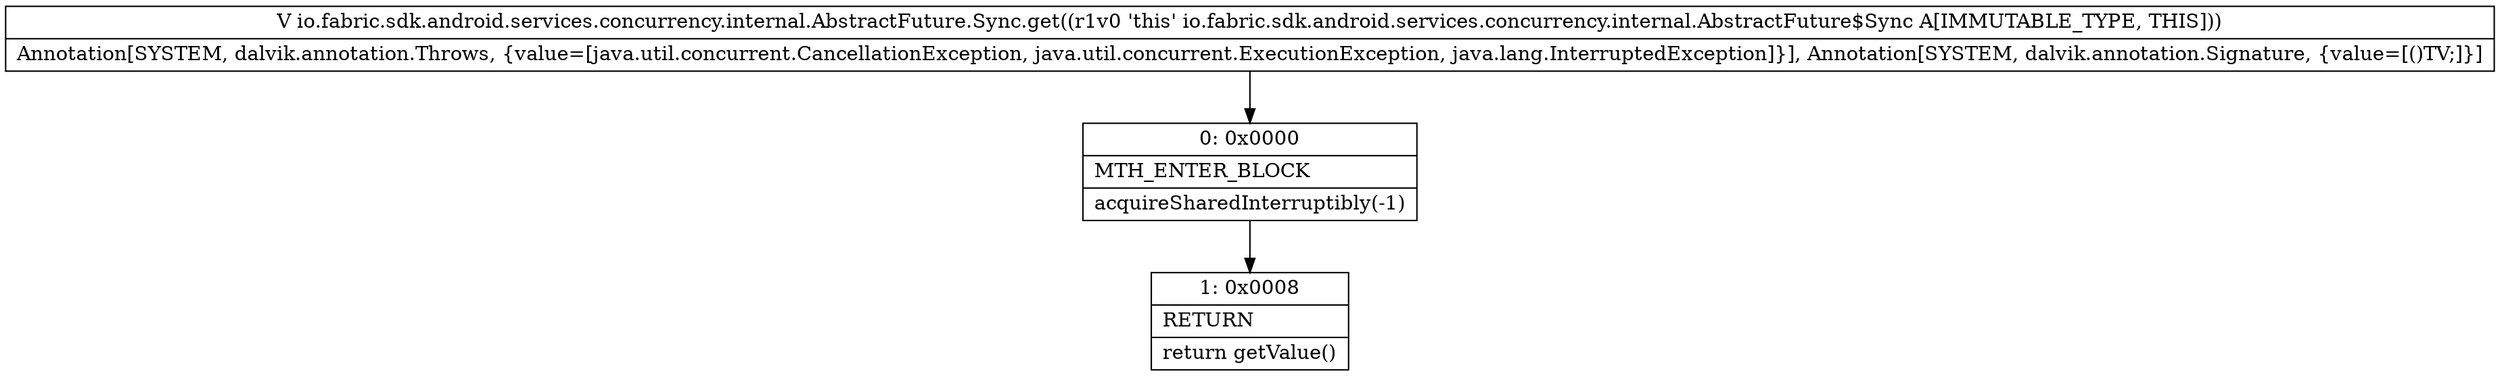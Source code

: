 digraph "CFG forio.fabric.sdk.android.services.concurrency.internal.AbstractFuture.Sync.get()Ljava\/lang\/Object;" {
Node_0 [shape=record,label="{0\:\ 0x0000|MTH_ENTER_BLOCK\l|acquireSharedInterruptibly(\-1)\l}"];
Node_1 [shape=record,label="{1\:\ 0x0008|RETURN\l|return getValue()\l}"];
MethodNode[shape=record,label="{V io.fabric.sdk.android.services.concurrency.internal.AbstractFuture.Sync.get((r1v0 'this' io.fabric.sdk.android.services.concurrency.internal.AbstractFuture$Sync A[IMMUTABLE_TYPE, THIS]))  | Annotation[SYSTEM, dalvik.annotation.Throws, \{value=[java.util.concurrent.CancellationException, java.util.concurrent.ExecutionException, java.lang.InterruptedException]\}], Annotation[SYSTEM, dalvik.annotation.Signature, \{value=[()TV;]\}]\l}"];
MethodNode -> Node_0;
Node_0 -> Node_1;
}


